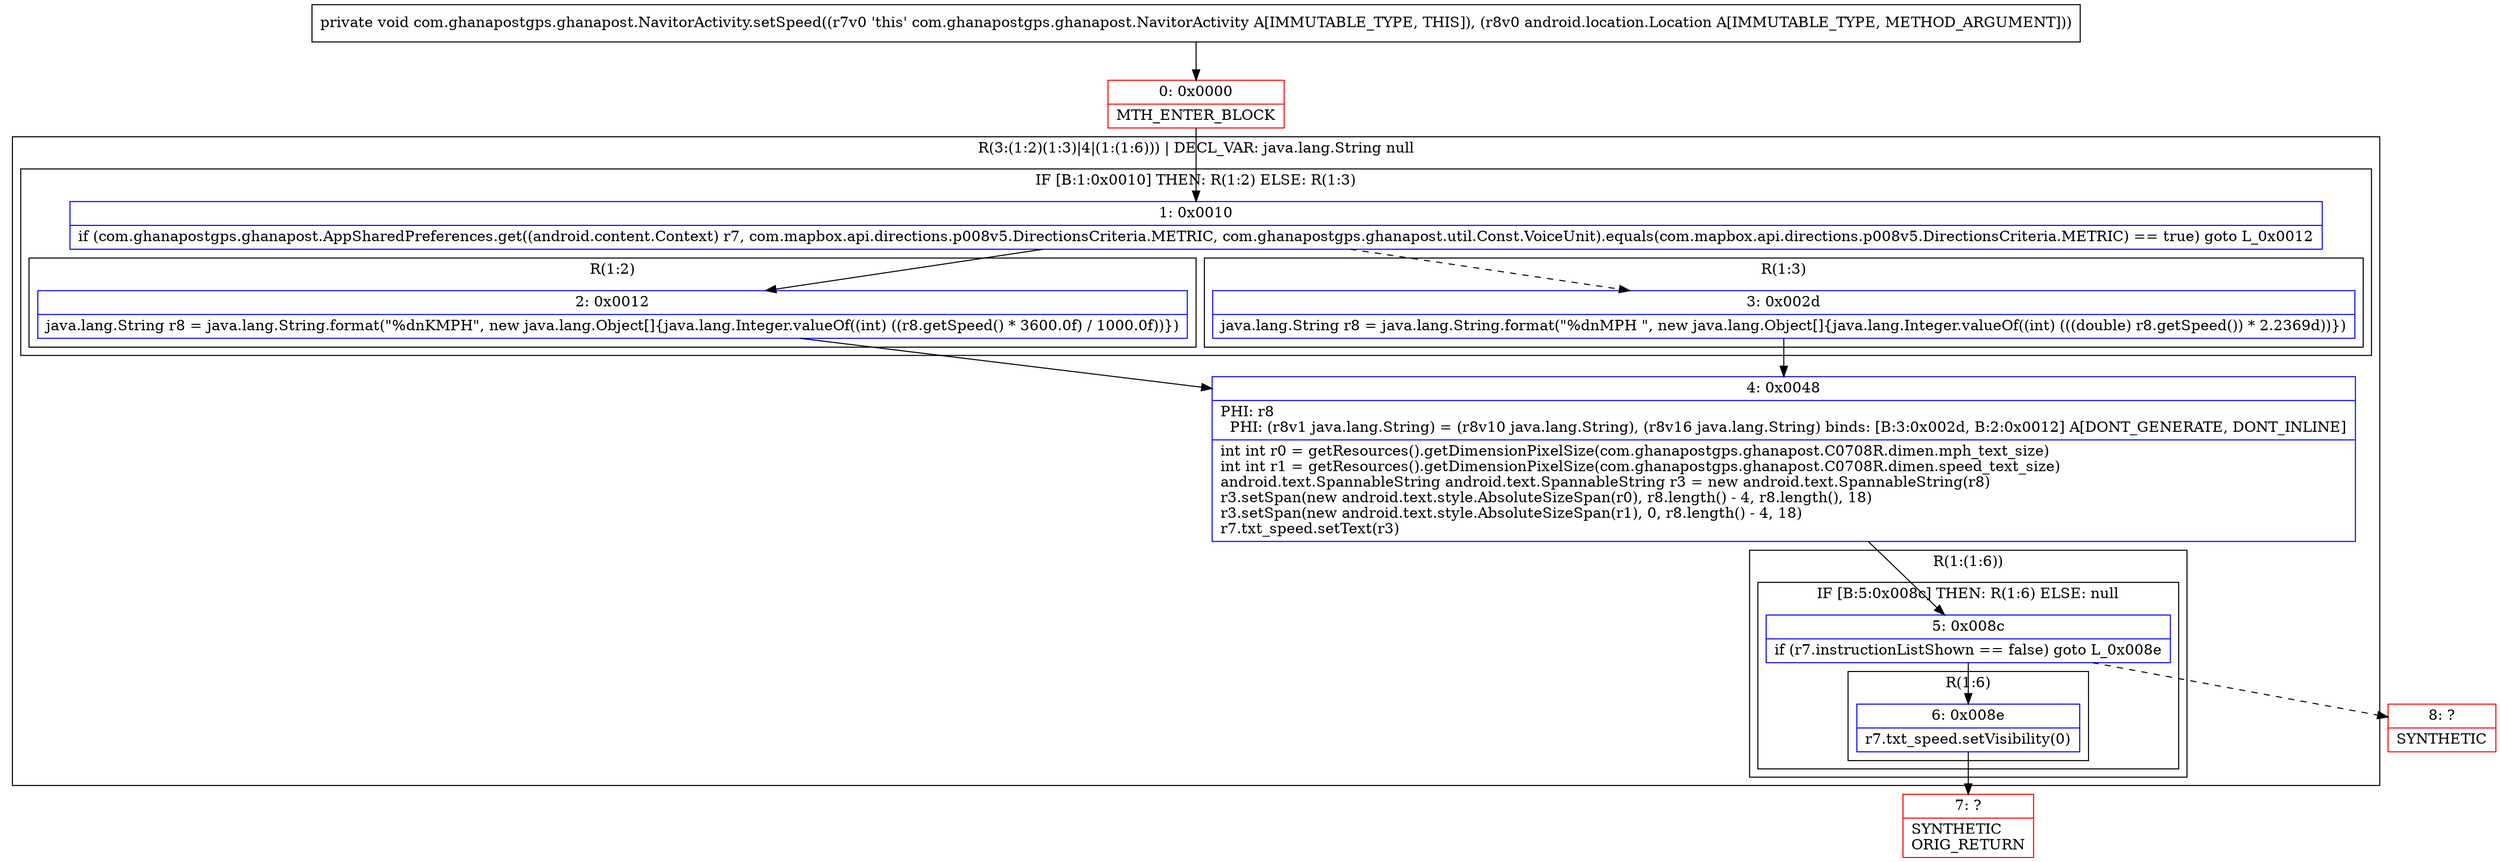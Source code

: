 digraph "CFG forcom.ghanapostgps.ghanapost.NavitorActivity.setSpeed(Landroid\/location\/Location;)V" {
subgraph cluster_Region_1243943946 {
label = "R(3:(1:2)(1:3)|4|(1:(1:6))) | DECL_VAR: java.lang.String null\l";
node [shape=record,color=blue];
subgraph cluster_IfRegion_1852966240 {
label = "IF [B:1:0x0010] THEN: R(1:2) ELSE: R(1:3)";
node [shape=record,color=blue];
Node_1 [shape=record,label="{1\:\ 0x0010|if (com.ghanapostgps.ghanapost.AppSharedPreferences.get((android.content.Context) r7, com.mapbox.api.directions.p008v5.DirectionsCriteria.METRIC, com.ghanapostgps.ghanapost.util.Const.VoiceUnit).equals(com.mapbox.api.directions.p008v5.DirectionsCriteria.METRIC) == true) goto L_0x0012\l}"];
subgraph cluster_Region_1122334530 {
label = "R(1:2)";
node [shape=record,color=blue];
Node_2 [shape=record,label="{2\:\ 0x0012|java.lang.String r8 = java.lang.String.format(\"%dnKMPH\", new java.lang.Object[]\{java.lang.Integer.valueOf((int) ((r8.getSpeed() * 3600.0f) \/ 1000.0f))\})\l}"];
}
subgraph cluster_Region_747279953 {
label = "R(1:3)";
node [shape=record,color=blue];
Node_3 [shape=record,label="{3\:\ 0x002d|java.lang.String r8 = java.lang.String.format(\"%dnMPH \", new java.lang.Object[]\{java.lang.Integer.valueOf((int) (((double) r8.getSpeed()) * 2.2369d))\})\l}"];
}
}
Node_4 [shape=record,label="{4\:\ 0x0048|PHI: r8 \l  PHI: (r8v1 java.lang.String) = (r8v10 java.lang.String), (r8v16 java.lang.String) binds: [B:3:0x002d, B:2:0x0012] A[DONT_GENERATE, DONT_INLINE]\l|int int r0 = getResources().getDimensionPixelSize(com.ghanapostgps.ghanapost.C0708R.dimen.mph_text_size)\lint int r1 = getResources().getDimensionPixelSize(com.ghanapostgps.ghanapost.C0708R.dimen.speed_text_size)\landroid.text.SpannableString android.text.SpannableString r3 = new android.text.SpannableString(r8)\lr3.setSpan(new android.text.style.AbsoluteSizeSpan(r0), r8.length() \- 4, r8.length(), 18)\lr3.setSpan(new android.text.style.AbsoluteSizeSpan(r1), 0, r8.length() \- 4, 18)\lr7.txt_speed.setText(r3)\l}"];
subgraph cluster_Region_971112415 {
label = "R(1:(1:6))";
node [shape=record,color=blue];
subgraph cluster_IfRegion_217453425 {
label = "IF [B:5:0x008c] THEN: R(1:6) ELSE: null";
node [shape=record,color=blue];
Node_5 [shape=record,label="{5\:\ 0x008c|if (r7.instructionListShown == false) goto L_0x008e\l}"];
subgraph cluster_Region_1562424136 {
label = "R(1:6)";
node [shape=record,color=blue];
Node_6 [shape=record,label="{6\:\ 0x008e|r7.txt_speed.setVisibility(0)\l}"];
}
}
}
}
Node_0 [shape=record,color=red,label="{0\:\ 0x0000|MTH_ENTER_BLOCK\l}"];
Node_7 [shape=record,color=red,label="{7\:\ ?|SYNTHETIC\lORIG_RETURN\l}"];
Node_8 [shape=record,color=red,label="{8\:\ ?|SYNTHETIC\l}"];
MethodNode[shape=record,label="{private void com.ghanapostgps.ghanapost.NavitorActivity.setSpeed((r7v0 'this' com.ghanapostgps.ghanapost.NavitorActivity A[IMMUTABLE_TYPE, THIS]), (r8v0 android.location.Location A[IMMUTABLE_TYPE, METHOD_ARGUMENT])) }"];
MethodNode -> Node_0;
Node_1 -> Node_2;
Node_1 -> Node_3[style=dashed];
Node_2 -> Node_4;
Node_3 -> Node_4;
Node_4 -> Node_5;
Node_5 -> Node_6;
Node_5 -> Node_8[style=dashed];
Node_6 -> Node_7;
Node_0 -> Node_1;
}

